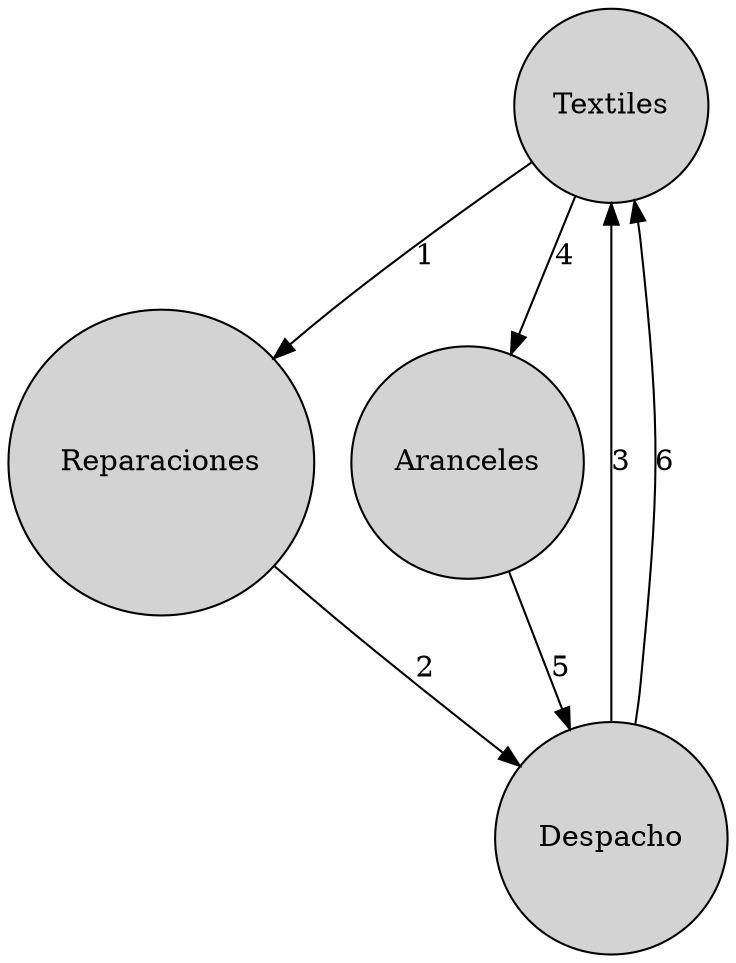 digraph grafo { 
	node[shape="record" style="filled" fillcollor="#58D27A"]
	Textiles[shape="circle"];
	Reparaciones[shape="circle"];
	Despacho[shape="circle"];
	Textiles[shape="circle"];
	Aranceles[shape="circle"];
	Despacho[shape="circle"];
	Textiles[shape="circle"];
Textiles ->Reparaciones[label= "1"];
Reparaciones ->Despacho[label= "2"];
Despacho ->Textiles[label= "3"];
Textiles ->Aranceles[label= "4"];
Aranceles ->Despacho[label= "5"];
Despacho ->Textiles[label= "6"];

}